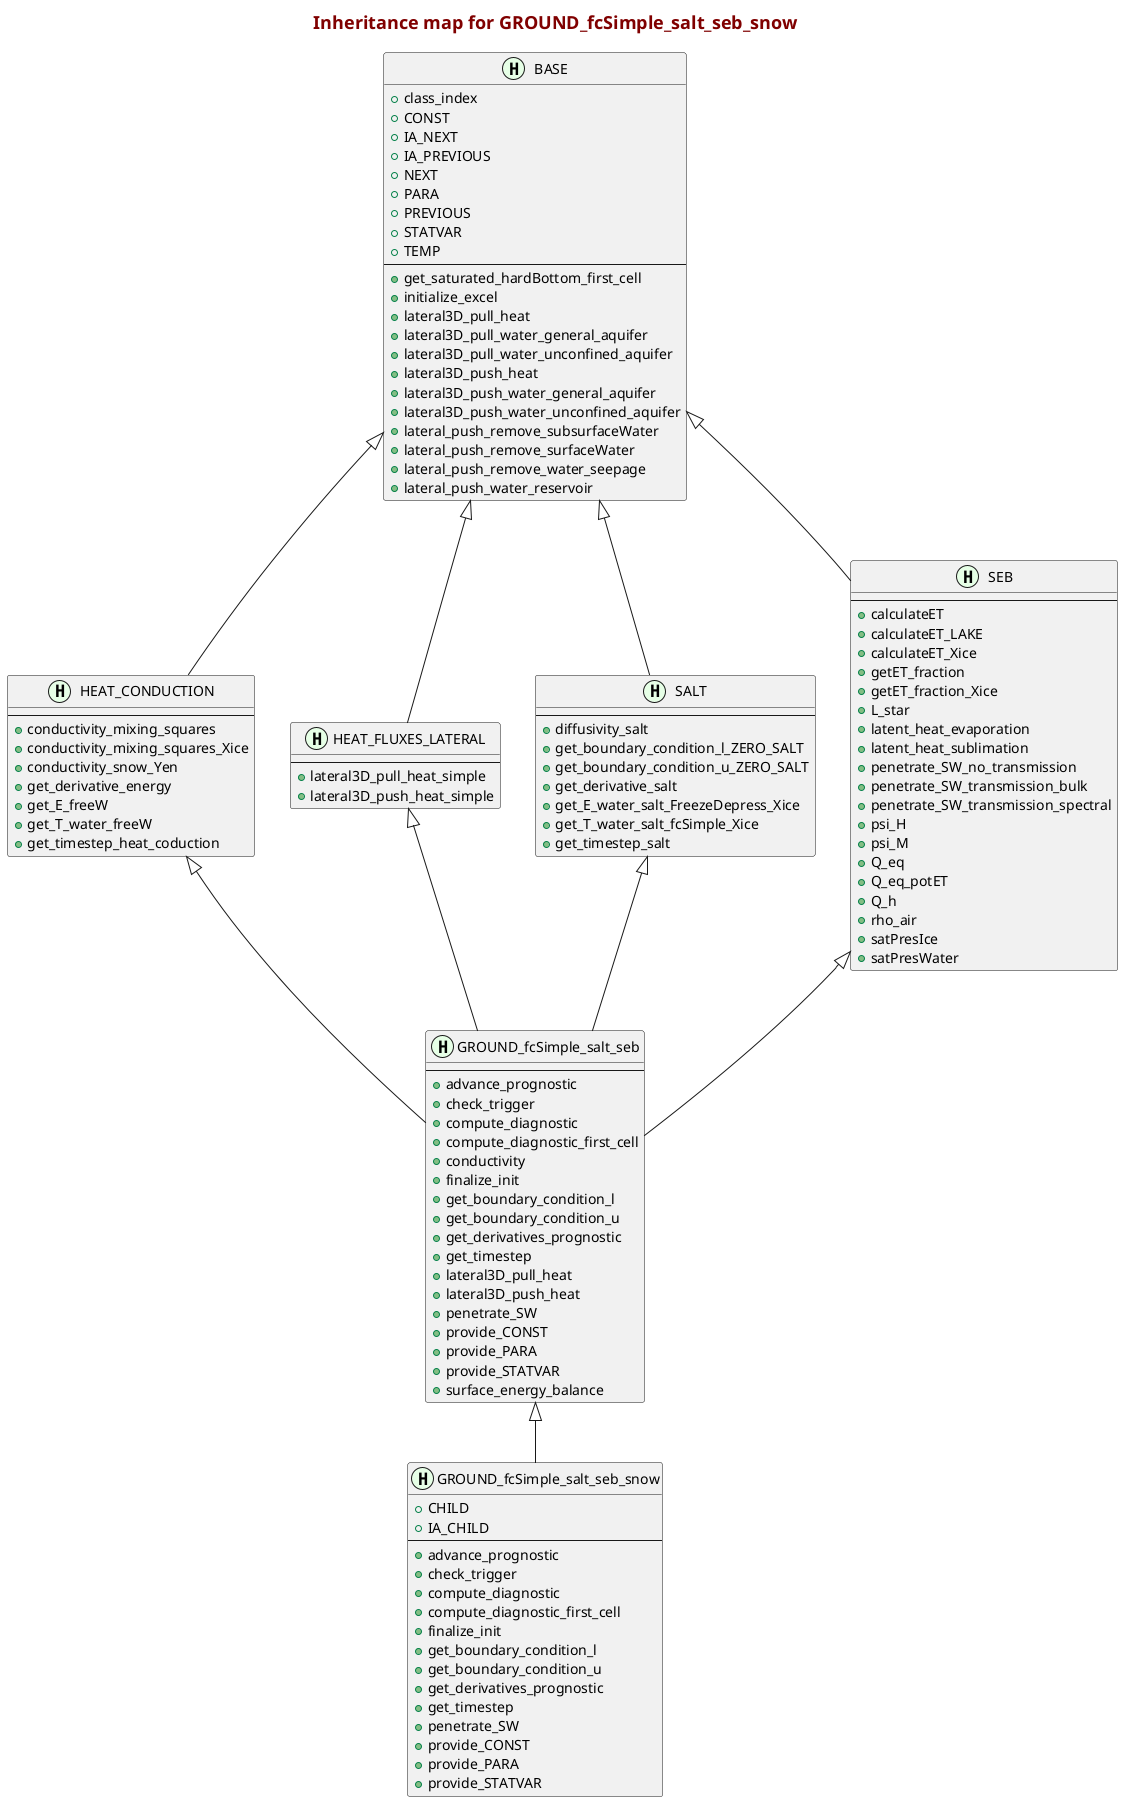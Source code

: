 @startuml
    skinparam {
    }
    title
        <font color=Maroon size=18>Inheritance map for GROUND_fcSimple_salt_seb_snow</font>
    end title
    class BASE <<(H,#E6FFE6)>> [[matlab:matlab.desktop.editor.openAndGoToLine('C:\thin\02_Code\Matlab\CryoGRID\202008_CryoGrid_NewOOP_GIT_CURRENT_THIN\modules\TIER_0_base\BASE.m',6);{No tooltip}]] {
        {field} + class_index [[[matlab:matlab.desktop.editor.openAndGoToLine('C:\thin\02_Code\Matlab\CryoGRID\202008_CryoGrid_NewOOP_GIT_CURRENT_THIN\modules\TIER_0_base\BASE.m',9);{No tooltip}]]]
        {field} + CONST [[[matlab:matlab.desktop.editor.openAndGoToLine('C:\thin\02_Code\Matlab\CryoGRID\202008_CryoGrid_NewOOP_GIT_CURRENT_THIN\modules\TIER_0_base\BASE.m',10);{No tooltip}]]]
        {field} + IA_NEXT [[[matlab:matlab.desktop.editor.openAndGoToLine('C:\thin\02_Code\Matlab\CryoGRID\202008_CryoGrid_NewOOP_GIT_CURRENT_THIN\modules\TIER_0_base\BASE.m',17);{No tooltip}]]]
        {field} + IA_PREVIOUS [[[matlab:matlab.desktop.editor.openAndGoToLine('C:\thin\02_Code\Matlab\CryoGRID\202008_CryoGrid_NewOOP_GIT_CURRENT_THIN\modules\TIER_0_base\BASE.m',16);{No tooltip}]]]
        {field} + NEXT [[[matlab:matlab.desktop.editor.openAndGoToLine('C:\thin\02_Code\Matlab\CryoGRID\202008_CryoGrid_NewOOP_GIT_CURRENT_THIN\modules\TIER_0_base\BASE.m',15);{No tooltip}]]]
        {field} + PARA [[[matlab:matlab.desktop.editor.openAndGoToLine('C:\thin\02_Code\Matlab\CryoGRID\202008_CryoGrid_NewOOP_GIT_CURRENT_THIN\modules\TIER_0_base\BASE.m',11);{No tooltip}]]]
        {field} + PREVIOUS [[[matlab:matlab.desktop.editor.openAndGoToLine('C:\thin\02_Code\Matlab\CryoGRID\202008_CryoGrid_NewOOP_GIT_CURRENT_THIN\modules\TIER_0_base\BASE.m',14);{No tooltip}]]]
        {field} + STATVAR [[[matlab:matlab.desktop.editor.openAndGoToLine('C:\thin\02_Code\Matlab\CryoGRID\202008_CryoGrid_NewOOP_GIT_CURRENT_THIN\modules\TIER_0_base\BASE.m',12);{No tooltip}]]]
        {field} + TEMP [[[matlab:matlab.desktop.editor.openAndGoToLine('C:\thin\02_Code\Matlab\CryoGRID\202008_CryoGrid_NewOOP_GIT_CURRENT_THIN\modules\TIER_0_base\BASE.m',13);{No tooltip}]]]
        ---
        {method} + get_saturated_hardBottom_first_cell  [[[matlab:matlab.desktop.editor.openAndGoToFunction('C:\thin\02_Code\Matlab\CryoGRID\202008_CryoGrid_NewOOP_GIT_CURRENT_THIN\modules\TIER_0_base\BASE.m','get_saturated_hardBottom_first_cell');{No tooltip}]]]
        {method} + initialize_excel  [[[matlab:matlab.desktop.editor.openAndGoToFunction('C:\thin\02_Code\Matlab\CryoGRID\202008_CryoGrid_NewOOP_GIT_CURRENT_THIN\modules\TIER_0_base\BASE.m','initialize_excel');{No tooltip}]]]
        {method} + lateral3D_pull_heat  [[[matlab:matlab.desktop.editor.openAndGoToFunction('C:\thin\02_Code\Matlab\CryoGRID\202008_CryoGrid_NewOOP_GIT_CURRENT_THIN\modules\TIER_0_base\BASE.m','lateral3D_pull_heat');{No tooltip}]]]
        {method} + lateral3D_pull_water_general_aquifer  [[[matlab:matlab.desktop.editor.openAndGoToFunction('C:\thin\02_Code\Matlab\CryoGRID\202008_CryoGrid_NewOOP_GIT_CURRENT_THIN\modules\TIER_0_base\BASE.m','lateral3D_pull_water_general_aquifer');{No tooltip}]]]
        {method} + lateral3D_pull_water_unconfined_aquifer  [[[matlab:matlab.desktop.editor.openAndGoToFunction('C:\thin\02_Code\Matlab\CryoGRID\202008_CryoGrid_NewOOP_GIT_CURRENT_THIN\modules\TIER_0_base\BASE.m','lateral3D_pull_water_unconfined_aquifer');{No tooltip}]]]
        {method} + lateral3D_push_heat  [[[matlab:matlab.desktop.editor.openAndGoToFunction('C:\thin\02_Code\Matlab\CryoGRID\202008_CryoGrid_NewOOP_GIT_CURRENT_THIN\modules\TIER_0_base\BASE.m','lateral3D_push_heat');{No tooltip}]]]
        {method} + lateral3D_push_water_general_aquifer  [[[matlab:matlab.desktop.editor.openAndGoToFunction('C:\thin\02_Code\Matlab\CryoGRID\202008_CryoGrid_NewOOP_GIT_CURRENT_THIN\modules\TIER_0_base\BASE.m','lateral3D_push_water_general_aquifer');{No tooltip}]]]
        {method} + lateral3D_push_water_unconfined_aquifer  [[[matlab:matlab.desktop.editor.openAndGoToFunction('C:\thin\02_Code\Matlab\CryoGRID\202008_CryoGrid_NewOOP_GIT_CURRENT_THIN\modules\TIER_0_base\BASE.m','lateral3D_push_water_unconfined_aquifer');{No tooltip}]]]
        {method} + lateral_push_remove_subsurfaceWater  [[[matlab:matlab.desktop.editor.openAndGoToFunction('C:\thin\02_Code\Matlab\CryoGRID\202008_CryoGrid_NewOOP_GIT_CURRENT_THIN\modules\TIER_0_base\BASE.m','lateral_push_remove_subsurfaceWater');{No tooltip}]]]
        {method} + lateral_push_remove_surfaceWater  [[[matlab:matlab.desktop.editor.openAndGoToFunction('C:\thin\02_Code\Matlab\CryoGRID\202008_CryoGrid_NewOOP_GIT_CURRENT_THIN\modules\TIER_0_base\BASE.m','lateral_push_remove_surfaceWater');{No tooltip}]]]
        {method} + lateral_push_remove_water_seepage  [[[matlab:matlab.desktop.editor.openAndGoToFunction('C:\thin\02_Code\Matlab\CryoGRID\202008_CryoGrid_NewOOP_GIT_CURRENT_THIN\modules\TIER_0_base\BASE.m','lateral_push_remove_water_seepage');{No tooltip}]]]
        {method} + lateral_push_water_reservoir  [[[matlab:matlab.desktop.editor.openAndGoToFunction('C:\thin\02_Code\Matlab\CryoGRID\202008_CryoGrid_NewOOP_GIT_CURRENT_THIN\modules\TIER_0_base\BASE.m','lateral_push_water_reservoir');{No tooltip}]]]
    }
    class GROUND_fcSimple_salt_seb <<(H,#E6FFE6)>> [[matlab:matlab.desktop.editor.openAndGoToLine('C:\thin\02_Code\Matlab\CryoGRID\202008_CryoGrid_NewOOP_GIT_CURRENT_THIN\modules\TIER_2_full_classes\GROUND_fcSimple_salt_seb.m',8);{No tooltip}]] {
        ---
        {method} + advance_prognostic  [[[matlab:matlab.desktop.editor.openAndGoToFunction('C:\thin\02_Code\Matlab\CryoGRID\202008_CryoGrid_NewOOP_GIT_CURRENT_THIN\modules\TIER_2_full_classes\GROUND_fcSimple_salt_seb.m','advance_prognostic');{No tooltip}]]]
        {method} + check_trigger  [[[matlab:matlab.desktop.editor.openAndGoToFunction('C:\thin\02_Code\Matlab\CryoGRID\202008_CryoGrid_NewOOP_GIT_CURRENT_THIN\modules\TIER_2_full_classes\GROUND_fcSimple_salt_seb.m','check_trigger');{do nothing}]]]
        {method} + compute_diagnostic  [[[matlab:matlab.desktop.editor.openAndGoToFunction('C:\thin\02_Code\Matlab\CryoGRID\202008_CryoGrid_NewOOP_GIT_CURRENT_THIN\modules\TIER_2_full_classes\GROUND_fcSimple_salt_seb.m','compute_diagnostic');{No tooltip}]]]
        {method} + compute_diagnostic_first_cell  [[[matlab:matlab.desktop.editor.openAndGoToFunction('C:\thin\02_Code\Matlab\CryoGRID\202008_CryoGrid_NewOOP_GIT_CURRENT_THIN\modules\TIER_2_full_classes\GROUND_fcSimple_salt_seb.m','compute_diagnostic_first_cell');{No tooltip}]]]
        {method} + conductivity  [[[matlab:matlab.desktop.editor.openAndGoToFunction('C:\thin\02_Code\Matlab\CryoGRID\202008_CryoGrid_NewOOP_GIT_CURRENT_THIN\modules\TIER_2_full_classes\GROUND_fcSimple_salt_seb.m','conductivity');{No tooltip}]]]
        {method} + finalize_init  [[[matlab:matlab.desktop.editor.openAndGoToFunction('C:\thin\02_Code\Matlab\CryoGRID\202008_CryoGrid_NewOOP_GIT_CURRENT_THIN\modules\TIER_2_full_classes\GROUND_fcSimple_salt_seb.m','finalize_init');{No tooltip}]]]
        {method} + get_boundary_condition_l  [[[matlab:matlab.desktop.editor.openAndGoToFunction('C:\thin\02_Code\Matlab\CryoGRID\202008_CryoGrid_NewOOP_GIT_CURRENT_THIN\modules\TIER_2_full_classes\GROUND_fcSimple_salt_seb.m','get_boundary_condition_l');{No tooltip}]]]
        {method} + get_boundary_condition_u  [[[matlab:matlab.desktop.editor.openAndGoToFunction('C:\thin\02_Code\Matlab\CryoGRID\202008_CryoGrid_NewOOP_GIT_CURRENT_THIN\modules\TIER_2_full_classes\GROUND_fcSimple_salt_seb.m','get_boundary_condition_u');{No tooltip}]]]
        {method} + get_derivatives_prognostic  [[[matlab:matlab.desktop.editor.openAndGoToFunction('C:\thin\02_Code\Matlab\CryoGRID\202008_CryoGrid_NewOOP_GIT_CURRENT_THIN\modules\TIER_2_full_classes\GROUND_fcSimple_salt_seb.m','get_derivatives_prognostic');{No tooltip}]]]
        {method} + get_timestep  [[[matlab:matlab.desktop.editor.openAndGoToFunction('C:\thin\02_Code\Matlab\CryoGRID\202008_CryoGrid_NewOOP_GIT_CURRENT_THIN\modules\TIER_2_full_classes\GROUND_fcSimple_salt_seb.m','get_timestep');{No tooltip}]]]
        {method} + lateral3D_pull_heat  [[[matlab:matlab.desktop.editor.openAndGoToFunction('C:\thin\02_Code\Matlab\CryoGRID\202008_CryoGrid_NewOOP_GIT_CURRENT_THIN\modules\TIER_2_full_classes\GROUND_fcSimple_salt_seb.m','lateral3D_pull_heat');{No tooltip}]]]
        {method} + lateral3D_push_heat  [[[matlab:matlab.desktop.editor.openAndGoToFunction('C:\thin\02_Code\Matlab\CryoGRID\202008_CryoGrid_NewOOP_GIT_CURRENT_THIN\modules\TIER_2_full_classes\GROUND_fcSimple_salt_seb.m','lateral3D_push_heat');{No tooltip}]]]
        {method} + penetrate_SW  [[[matlab:matlab.desktop.editor.openAndGoToFunction('C:\thin\02_Code\Matlab\CryoGRID\202008_CryoGrid_NewOOP_GIT_CURRENT_THIN\modules\TIER_2_full_classes\GROUND_fcSimple_salt_seb.m','penetrate_SW');{No tooltip}]]]
        {method} + provide_CONST  [[[matlab:matlab.desktop.editor.openAndGoToFunction('C:\thin\02_Code\Matlab\CryoGRID\202008_CryoGrid_NewOOP_GIT_CURRENT_THIN\modules\TIER_2_full_classes\GROUND_fcSimple_salt_seb.m','provide_CONST');{No tooltip}]]]
        {method} + provide_PARA  [[[matlab:matlab.desktop.editor.openAndGoToFunction('C:\thin\02_Code\Matlab\CryoGRID\202008_CryoGrid_NewOOP_GIT_CURRENT_THIN\modules\TIER_2_full_classes\GROUND_fcSimple_salt_seb.m','provide_PARA');{No tooltip}]]]
        {method} + provide_STATVAR  [[[matlab:matlab.desktop.editor.openAndGoToFunction('C:\thin\02_Code\Matlab\CryoGRID\202008_CryoGrid_NewOOP_GIT_CURRENT_THIN\modules\TIER_2_full_classes\GROUND_fcSimple_salt_seb.m','provide_STATVAR');{No tooltip}]]]
        {method} + surface_energy_balance  [[[matlab:matlab.desktop.editor.openAndGoToFunction('C:\thin\02_Code\Matlab\CryoGRID\202008_CryoGrid_NewOOP_GIT_CURRENT_THIN\modules\TIER_2_full_classes\GROUND_fcSimple_salt_seb.m','surface_energy_balance');{No tooltip}]]]
    }
    class GROUND_fcSimple_salt_seb_snow <<(H,#E6FFE6)>> [[matlab:matlab.desktop.editor.openAndGoToLine('C:\thin\02_Code\Matlab\CryoGRID\202008_CryoGrid_NewOOP_GIT_CURRENT_THIN\modules\TIER_3_snow\GROUND_fcSimple_salt_seb_snow.m',8);{No tooltip}]] {
        {field} + CHILD [[[matlab:matlab.desktop.editor.openAndGoToLine('C:\thin\02_Code\Matlab\CryoGRID\202008_CryoGrid_NewOOP_GIT_CURRENT_THIN\modules\TIER_3_snow\GROUND_fcSimple_salt_seb_snow.m',10);{No tooltip}]]]
        {field} + IA_CHILD [[[matlab:matlab.desktop.editor.openAndGoToLine('C:\thin\02_Code\Matlab\CryoGRID\202008_CryoGrid_NewOOP_GIT_CURRENT_THIN\modules\TIER_3_snow\GROUND_fcSimple_salt_seb_snow.m',11);{No tooltip}]]]
        ---
        {method} + advance_prognostic  [[[matlab:matlab.desktop.editor.openAndGoToFunction('C:\thin\02_Code\Matlab\CryoGRID\202008_CryoGrid_NewOOP_GIT_CURRENT_THIN\modules\TIER_3_snow\GROUND_fcSimple_salt_seb_snow.m','advance_prognostic');{timestep = tile.timestep;}]]]
        {method} + check_trigger  [[[matlab:matlab.desktop.editor.openAndGoToFunction('C:\thin\02_Code\Matlab\CryoGRID\202008_CryoGrid_NewOOP_GIT_CURRENT_THIN\modules\TIER_3_snow\GROUND_fcSimple_salt_seb_snow.m','check_trigger');{forcing = tile.FORCING;}]]]
        {method} + compute_diagnostic  [[[matlab:matlab.desktop.editor.openAndGoToFunction('C:\thin\02_Code\Matlab\CryoGRID\202008_CryoGrid_NewOOP_GIT_CURRENT_THIN\modules\TIER_3_snow\GROUND_fcSimple_salt_seb_snow.m','compute_diagnostic');{forcing = tile.FORCING;}]]]
        {method} + compute_diagnostic_first_cell  [[[matlab:matlab.desktop.editor.openAndGoToFunction('C:\thin\02_Code\Matlab\CryoGRID\202008_CryoGrid_NewOOP_GIT_CURRENT_THIN\modules\TIER_3_snow\GROUND_fcSimple_salt_seb_snow.m','compute_diagnostic_first_cell');{No tooltip}]]]
        {method} + finalize_init  [[[matlab:matlab.desktop.editor.openAndGoToFunction('C:\thin\02_Code\Matlab\CryoGRID\202008_CryoGrid_NewOOP_GIT_CURRENT_THIN\modules\TIER_3_snow\GROUND_fcSimple_salt_seb_snow.m','finalize_init');{No tooltip}]]]
        {method} + get_boundary_condition_l  [[[matlab:matlab.desktop.editor.openAndGoToFunction('C:\thin\02_Code\Matlab\CryoGRID\202008_CryoGrid_NewOOP_GIT_CURRENT_THIN\modules\TIER_3_snow\GROUND_fcSimple_salt_seb_snow.m','get_boundary_condition_l');{forcing = tile.FORCING;}]]]
        {method} + get_boundary_condition_u  [[[matlab:matlab.desktop.editor.openAndGoToFunction('C:\thin\02_Code\Matlab\CryoGRID\202008_CryoGrid_NewOOP_GIT_CURRENT_THIN\modules\TIER_3_snow\GROUND_fcSimple_salt_seb_snow.m','get_boundary_condition_u');{No tooltip}]]]
        {method} + get_derivatives_prognostic  [[[matlab:matlab.desktop.editor.openAndGoToFunction('C:\thin\02_Code\Matlab\CryoGRID\202008_CryoGrid_NewOOP_GIT_CURRENT_THIN\modules\TIER_3_snow\GROUND_fcSimple_salt_seb_snow.m','get_derivatives_prognostic');{No tooltip}]]]
        {method} + get_timestep  [[[matlab:matlab.desktop.editor.openAndGoToFunction('C:\thin\02_Code\Matlab\CryoGRID\202008_CryoGrid_NewOOP_GIT_CURRENT_THIN\modules\TIER_3_snow\GROUND_fcSimple_salt_seb_snow.m','get_timestep');{No tooltip}]]]
        {method} + penetrate_SW  [[[matlab:matlab.desktop.editor.openAndGoToFunction('C:\thin\02_Code\Matlab\CryoGRID\202008_CryoGrid_NewOOP_GIT_CURRENT_THIN\modules\TIER_3_snow\GROUND_fcSimple_salt_seb_snow.m','penetrate_SW');{No tooltip}]]]
        {method} + provide_CONST  [[[matlab:matlab.desktop.editor.openAndGoToFunction('C:\thin\02_Code\Matlab\CryoGRID\202008_CryoGrid_NewOOP_GIT_CURRENT_THIN\modules\TIER_3_snow\GROUND_fcSimple_salt_seb_snow.m','provide_CONST');{No tooltip}]]]
        {method} + provide_PARA  [[[matlab:matlab.desktop.editor.openAndGoToFunction('C:\thin\02_Code\Matlab\CryoGRID\202008_CryoGrid_NewOOP_GIT_CURRENT_THIN\modules\TIER_3_snow\GROUND_fcSimple_salt_seb_snow.m','provide_PARA');{No tooltip}]]]
        {method} + provide_STATVAR  [[[matlab:matlab.desktop.editor.openAndGoToFunction('C:\thin\02_Code\Matlab\CryoGRID\202008_CryoGrid_NewOOP_GIT_CURRENT_THIN\modules\TIER_3_snow\GROUND_fcSimple_salt_seb_snow.m','provide_STATVAR');{No tooltip}]]]
    }
    class HEAT_CONDUCTION <<(H,#E6FFE6)>> [[matlab:matlab.desktop.editor.openAndGoToLine('C:\thin\02_Code\Matlab\CryoGRID\202008_CryoGrid_NewOOP_GIT_CURRENT_THIN\modules\TIER_1_processes\HEAT_CONDUCTION.m',8);{No tooltip}]] {
        ---
        {method} + conductivity_mixing_squares  [[[matlab:matlab.desktop.editor.openAndGoToFunction('C:\thin\02_Code\Matlab\CryoGRID\202008_CryoGrid_NewOOP_GIT_CURRENT_THIN\modules\TIER_1_processes\HEAT_CONDUCTION.m','conductivity_mixing_squares');{No tooltip}]]]
        {method} + conductivity_mixing_squares_Xice  [[[matlab:matlab.desktop.editor.openAndGoToFunction('C:\thin\02_Code\Matlab\CryoGRID\202008_CryoGrid_NewOOP_GIT_CURRENT_THIN\modules\TIER_1_processes\HEAT_CONDUCTION.m','conductivity_mixing_squares_Xice');{No tooltip}]]]
        {method} + conductivity_snow_Yen  [[[matlab:matlab.desktop.editor.openAndGoToFunction('C:\thin\02_Code\Matlab\CryoGRID\202008_CryoGrid_NewOOP_GIT_CURRENT_THIN\modules\TIER_1_processes\HEAT_CONDUCTION.m','conductivity_snow_Yen');{No tooltip}]]]
        {method} + get_derivative_energy  [[[matlab:matlab.desktop.editor.openAndGoToFunction('C:\thin\02_Code\Matlab\CryoGRID\202008_CryoGrid_NewOOP_GIT_CURRENT_THIN\modules\TIER_1_processes\HEAT_CONDUCTION.m','get_derivative_energy');{No tooltip}]]]
        {method} + get_E_freeW  [[[matlab:matlab.desktop.editor.openAndGoToFunction('C:\thin\02_Code\Matlab\CryoGRID\202008_CryoGrid_NewOOP_GIT_CURRENT_THIN\modules\TIER_1_processes\HEAT_CONDUCTION.m','get_E_freeW');{No tooltip}]]]
        {method} + get_T_water_freeW  [[[matlab:matlab.desktop.editor.openAndGoToFunction('C:\thin\02_Code\Matlab\CryoGRID\202008_CryoGrid_NewOOP_GIT_CURRENT_THIN\modules\TIER_1_processes\HEAT_CONDUCTION.m','get_T_water_freeW');{No tooltip}]]]
        {method} + get_timestep_heat_coduction  [[[matlab:matlab.desktop.editor.openAndGoToFunction('C:\thin\02_Code\Matlab\CryoGRID\202008_CryoGrid_NewOOP_GIT_CURRENT_THIN\modules\TIER_1_processes\HEAT_CONDUCTION.m','get_timestep_heat_coduction');{No tooltip}]]]
    }
    class HEAT_FLUXES_LATERAL <<(H,#E6FFE6)>> [[matlab:matlab.desktop.editor.openAndGoToLine('C:\thin\02_Code\Matlab\CryoGRID\202008_CryoGrid_NewOOP_GIT_CURRENT_THIN\modules\TIER_1_processes\HEAT_FLUXES_LATERAL.m',8);{No tooltip}]] {
        ---
        {method} + lateral3D_pull_heat_simple  [[[matlab:matlab.desktop.editor.openAndGoToFunction('C:\thin\02_Code\Matlab\CryoGRID\202008_CryoGrid_NewOOP_GIT_CURRENT_THIN\modules\TIER_1_processes\HEAT_FLUXES_LATERAL.m','lateral3D_pull_heat_simple');{No tooltip}]]]
        {method} + lateral3D_push_heat_simple  [[[matlab:matlab.desktop.editor.openAndGoToFunction('C:\thin\02_Code\Matlab\CryoGRID\202008_CryoGrid_NewOOP_GIT_CURRENT_THIN\modules\TIER_1_processes\HEAT_FLUXES_LATERAL.m','lateral3D_push_heat_simple');{No tooltip}]]]
    }
    class SALT <<(H,#E6FFE6)>> [[matlab:matlab.desktop.editor.openAndGoToLine('C:\thin\02_Code\Matlab\CryoGRID\202008_CryoGrid_NewOOP_GIT_CURRENT_THIN\modules\TIER_1_processes\SALT.m',7);{No tooltip}]] {
        ---
        {method} + diffusivity_salt  [[[matlab:matlab.desktop.editor.openAndGoToFunction('C:\thin\02_Code\Matlab\CryoGRID\202008_CryoGrid_NewOOP_GIT_CURRENT_THIN\modules\TIER_1_processes\SALT.m','diffusivity_salt');{No tooltip}]]]
        {method} + get_boundary_condition_l_ZERO_SALT  [[[matlab:matlab.desktop.editor.openAndGoToFunction('C:\thin\02_Code\Matlab\CryoGRID\202008_CryoGrid_NewOOP_GIT_CURRENT_THIN\modules\TIER_1_processes\SALT.m','get_boundary_condition_l_ZERO_SALT');{No tooltip}]]]
        {method} + get_boundary_condition_u_ZERO_SALT  [[[matlab:matlab.desktop.editor.openAndGoToFunction('C:\thin\02_Code\Matlab\CryoGRID\202008_CryoGrid_NewOOP_GIT_CURRENT_THIN\modules\TIER_1_processes\SALT.m','get_boundary_condition_u_ZERO_SALT');{No tooltip}]]]
        {method} + get_derivative_salt  [[[matlab:matlab.desktop.editor.openAndGoToFunction('C:\thin\02_Code\Matlab\CryoGRID\202008_CryoGrid_NewOOP_GIT_CURRENT_THIN\modules\TIER_1_processes\SALT.m','get_derivative_salt');{No tooltip}]]]
        {method} + get_E_water_salt_FreezeDepress_Xice  [[[matlab:matlab.desktop.editor.openAndGoToFunction('C:\thin\02_Code\Matlab\CryoGRID\202008_CryoGrid_NewOOP_GIT_CURRENT_THIN\modules\TIER_1_processes\SALT.m','get_E_water_salt_FreezeDepress_Xice');{No tooltip}]]]
        {method} + get_T_water_salt_fcSimple_Xice  [[[matlab:matlab.desktop.editor.openAndGoToFunction('C:\thin\02_Code\Matlab\CryoGRID\202008_CryoGrid_NewOOP_GIT_CURRENT_THIN\modules\TIER_1_processes\SALT.m','get_T_water_salt_fcSimple_Xice');{No tooltip}]]]
        {method} + get_timestep_salt  [[[matlab:matlab.desktop.editor.openAndGoToFunction('C:\thin\02_Code\Matlab\CryoGRID\202008_CryoGrid_NewOOP_GIT_CURRENT_THIN\modules\TIER_1_processes\SALT.m','get_timestep_salt');{No tooltip}]]]
    }
    class SEB <<(H,#E6FFE6)>> [[matlab:matlab.desktop.editor.openAndGoToLine('C:\thin\02_Code\Matlab\CryoGRID\202008_CryoGrid_NewOOP_GIT_CURRENT_THIN\modules\TIER_1_processes\SEB.m',8);{No tooltip}]] {
        ---
        {method} + calculateET  [[[matlab:matlab.desktop.editor.openAndGoToFunction('C:\thin\02_Code\Matlab\CryoGRID\202008_CryoGrid_NewOOP_GIT_CURRENT_THIN\modules\TIER_1_processes\SEB.m','calculateET');{No tooltip}]]]
        {method} + calculateET_LAKE  [[[matlab:matlab.desktop.editor.openAndGoToFunction('C:\thin\02_Code\Matlab\CryoGRID\202008_CryoGrid_NewOOP_GIT_CURRENT_THIN\modules\TIER_1_processes\SEB.m','calculateET_LAKE');{No tooltip}]]]
        {method} + calculateET_Xice  [[[matlab:matlab.desktop.editor.openAndGoToFunction('C:\thin\02_Code\Matlab\CryoGRID\202008_CryoGrid_NewOOP_GIT_CURRENT_THIN\modules\TIER_1_processes\SEB.m','calculateET_Xice');{No tooltip}]]]
        {method} + getET_fraction  [[[matlab:matlab.desktop.editor.openAndGoToFunction('C:\thin\02_Code\Matlab\CryoGRID\202008_CryoGrid_NewOOP_GIT_CURRENT_THIN\modules\TIER_1_processes\SEB.m','getET_fraction');{waterC = seb.STATVAR.waterIce ./ seb.STATVAR.layerThick ./ max(1e-20, seb.STATVAR.area); %area can get zero if the area of SNOW CHILD is 100%}]]]
        {method} + getET_fraction_Xice  [[[matlab:matlab.desktop.editor.openAndGoToFunction('C:\thin\02_Code\Matlab\CryoGRID\202008_CryoGrid_NewOOP_GIT_CURRENT_THIN\modules\TIER_1_processes\SEB.m','getET_fraction_Xice');{No tooltip}]]]
        {method} + L_star  [[[matlab:matlab.desktop.editor.openAndGoToFunction('C:\thin\02_Code\Matlab\CryoGRID\202008_CryoGrid_NewOOP_GIT_CURRENT_THIN\modules\TIER_1_processes\SEB.m','L_star');{No tooltip}]]]
        {method} + latent_heat_evaporation  [[[matlab:matlab.desktop.editor.openAndGoToFunction('C:\thin\02_Code\Matlab\CryoGRID\202008_CryoGrid_NewOOP_GIT_CURRENT_THIN\modules\TIER_1_processes\SEB.m','latent_heat_evaporation');{No tooltip}]]]
        {method} + latent_heat_sublimation  [[[matlab:matlab.desktop.editor.openAndGoToFunction('C:\thin\02_Code\Matlab\CryoGRID\202008_CryoGrid_NewOOP_GIT_CURRENT_THIN\modules\TIER_1_processes\SEB.m','latent_heat_sublimation');{No tooltip}]]]
        {method} + penetrate_SW_no_transmission  [[[matlab:matlab.desktop.editor.openAndGoToFunction('C:\thin\02_Code\Matlab\CryoGRID\202008_CryoGrid_NewOOP_GIT_CURRENT_THIN\modules\TIER_1_processes\SEB.m','penetrate_SW_no_transmission');{No tooltip}]]]
        {method} + penetrate_SW_transmission_bulk  [[[matlab:matlab.desktop.editor.openAndGoToFunction('C:\thin\02_Code\Matlab\CryoGRID\202008_CryoGrid_NewOOP_GIT_CURRENT_THIN\modules\TIER_1_processes\SEB.m','penetrate_SW_transmission_bulk');{S_up and S_down can in principle be spectrally resolved when provided as}]]]
        {method} + penetrate_SW_transmission_spectral  [[[matlab:matlab.desktop.editor.openAndGoToFunction('C:\thin\02_Code\Matlab\CryoGRID\202008_CryoGrid_NewOOP_GIT_CURRENT_THIN\modules\TIER_1_processes\SEB.m','penetrate_SW_transmission_spectral');{S_up and S_down are spectrally resolved when provided as}]]]
        {method} + psi_H  [[[matlab:matlab.desktop.editor.openAndGoToFunction('C:\thin\02_Code\Matlab\CryoGRID\202008_CryoGrid_NewOOP_GIT_CURRENT_THIN\modules\TIER_1_processes\SEB.m','psi_H');{No tooltip}]]]
        {method} + psi_M  [[[matlab:matlab.desktop.editor.openAndGoToFunction('C:\thin\02_Code\Matlab\CryoGRID\202008_CryoGrid_NewOOP_GIT_CURRENT_THIN\modules\TIER_1_processes\SEB.m','psi_M');{No tooltip}]]]
        {method} + Q_eq  [[[matlab:matlab.desktop.editor.openAndGoToFunction('C:\thin\02_Code\Matlab\CryoGRID\202008_CryoGrid_NewOOP_GIT_CURRENT_THIN\modules\TIER_1_processes\SEB.m','Q_eq');{No tooltip}]]]
        {method} + Q_eq_potET  [[[matlab:matlab.desktop.editor.openAndGoToFunction('C:\thin\02_Code\Matlab\CryoGRID\202008_CryoGrid_NewOOP_GIT_CURRENT_THIN\modules\TIER_1_processes\SEB.m','Q_eq_potET');{No tooltip}]]]
        {method} + Q_h  [[[matlab:matlab.desktop.editor.openAndGoToFunction('C:\thin\02_Code\Matlab\CryoGRID\202008_CryoGrid_NewOOP_GIT_CURRENT_THIN\modules\TIER_1_processes\SEB.m','Q_h');{No tooltip}]]]
        {method} + rho_air  [[[matlab:matlab.desktop.editor.openAndGoToFunction('C:\thin\02_Code\Matlab\CryoGRID\202008_CryoGrid_NewOOP_GIT_CURRENT_THIN\modules\TIER_1_processes\SEB.m','rho_air');{No tooltip}]]]
        {method} + satPresIce  [[[matlab:matlab.desktop.editor.openAndGoToFunction('C:\thin\02_Code\Matlab\CryoGRID\202008_CryoGrid_NewOOP_GIT_CURRENT_THIN\modules\TIER_1_processes\SEB.m','satPresIce');{No tooltip}]]]
        {method} + satPresWater  [[[matlab:matlab.desktop.editor.openAndGoToFunction('C:\thin\02_Code\Matlab\CryoGRID\202008_CryoGrid_NewOOP_GIT_CURRENT_THIN\modules\TIER_1_processes\SEB.m','satPresWater');{No tooltip}]]]
    }
    SEB <|-- GROUND_fcSimple_salt_seb
    HEAT_CONDUCTION <|-- GROUND_fcSimple_salt_seb
    SALT <|-- GROUND_fcSimple_salt_seb
    HEAT_FLUXES_LATERAL <|-- GROUND_fcSimple_salt_seb
    GROUND_fcSimple_salt_seb <|-- GROUND_fcSimple_salt_seb_snow
    BASE <|-- HEAT_CONDUCTION
    BASE <|-- HEAT_FLUXES_LATERAL
    BASE <|-- SALT
    BASE <|-- SEB
@enduml
